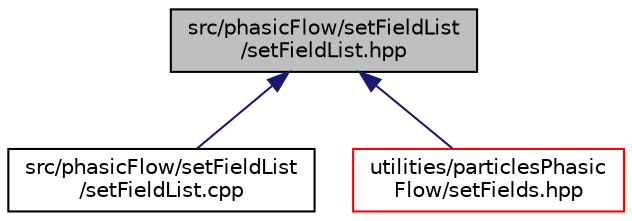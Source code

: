digraph "src/phasicFlow/setFieldList/setFieldList.hpp"
{
 // LATEX_PDF_SIZE
  edge [fontname="Helvetica",fontsize="10",labelfontname="Helvetica",labelfontsize="10"];
  node [fontname="Helvetica",fontsize="10",shape=record];
  Node1 [label="src/phasicFlow/setFieldList\l/setFieldList.hpp",height=0.2,width=0.4,color="black", fillcolor="grey75", style="filled", fontcolor="black",tooltip=" "];
  Node1 -> Node2 [dir="back",color="midnightblue",fontsize="10",style="solid",fontname="Helvetica"];
  Node2 [label="src/phasicFlow/setFieldList\l/setFieldList.cpp",height=0.2,width=0.4,color="black", fillcolor="white", style="filled",URL="$setFieldList_8cpp.html",tooltip=" "];
  Node1 -> Node3 [dir="back",color="midnightblue",fontsize="10",style="solid",fontname="Helvetica"];
  Node3 [label="utilities/particlesPhasic\lFlow/setFields.hpp",height=0.2,width=0.4,color="red", fillcolor="white", style="filled",URL="$setFields_8hpp.html",tooltip=" "];
}
